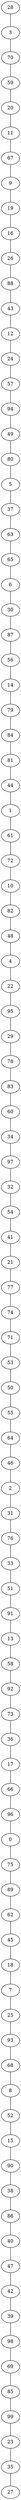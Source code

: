 graph G {
"5";
"79";
"4";
"37";
"88";
"1";
"27";
"33";
"52";
"90";
"62";
"92";
"9";
"13";
"26";
"84";
"7";
"66";
"81";
"17";
"63";
"6";
"40";
"93";
"24";
"3";
"14";
"16";
"64";
"42";
"65";
"35";
"91";
"94";
"36";
"22";
"50";
"30";
"28";
"68";
"89";
"47";
"59";
"83";
"46";
"72";
"39";
"41";
"74";
"15";
"98";
"10";
"53";
"78";
"82";
"56";
"95";
"25";
"44";
"76";
"38";
"73";
"48";
"32";
"75";
"45";
"69";
"20";
"0";
"55";
"60";
"29";
"43";
"49";
"77";
"11";
"18";
"71";
"80";
"99";
"85";
"58";
"57";
"23";
"61";
"96";
"86";
"97";
"67";
"21";
"19";
"34";
"2";
"31";
"8";
"70";
"54";
"87";
"51";
"12";
    "9" -- "19";
    "67" -- "9";
    "41" -- "21";
    "56" -- "14";
    "63" -- "65";
    "65" -- "6";
    "94" -- "49";
    "35" -- "27";
    "5" -- "37";
    "12" -- "24";
    "26" -- "88";
    "84" -- "81";
    "59" -- "20";
    "25" -- "93";
    "55" -- "64";
    "90" -- "38";
    "70" -- "59";
    "0" -- "75";
    "20" -- "11";
    "49" -- "80";
    "18" -- "7";
    "14" -- "79";
    "82" -- "48";
    "99" -- "23";
    "57" -- "94";
    "48" -- "4";
    "1" -- "61";
    "22" -- "95";
    "34" -- "97";
    "45" -- "18";
    "7" -- "25";
    "58" -- "92";
    "95" -- "29";
    "37" -- "63";
    "53" -- "50";
    "28" -- "3";
    "83" -- "60";
    "32" -- "54";
    "46" -- "2";
    "88" -- "43";
    "73" -- "36";
    "52" -- "15";
    "66" -- "96";
    "30" -- "87";
    "44" -- "1";
    "72" -- "10";
    "6" -- "30";
    "81" -- "44";
    "61" -- "72";
    "68" -- "8";
    "42" -- "39";
    "87" -- "56";
    "10" -- "82";
    "98" -- "69";
    "79" -- "84";
    "78" -- "83";
    "16" -- "26";
    "33" -- "51";
    "89" -- "62";
    "47" -- "42";
    "97" -- "32";
    "3" -- "70";
    "77" -- "74";
    "76" -- "33";
    "51" -- "91";
    "21" -- "77";
    "69" -- "85";
    "19" -- "16";
    "40" -- "47";
    "15" -- "90";
    "62" -- "45";
    "29" -- "78";
    "36" -- "17";
    "71" -- "53";
    "60" -- "34";
    "2" -- "31";
    "93" -- "68";
    "50" -- "55";
    "54" -- "41";
    "80" -- "5";
    "86" -- "40";
    "96" -- "0";
    "91" -- "13";
    "11" -- "67";
    "24" -- "57";
    "13" -- "58";
    "64" -- "46";
    "92" -- "73";
    "17" -- "66";
    "8" -- "52";
    "38" -- "86";
    "85" -- "99";
    "43" -- "12";
    "74" -- "71";
    "31" -- "76";
    "23" -- "35";
    "4" -- "22";
    "39" -- "98";
    "75" -- "89";
}
